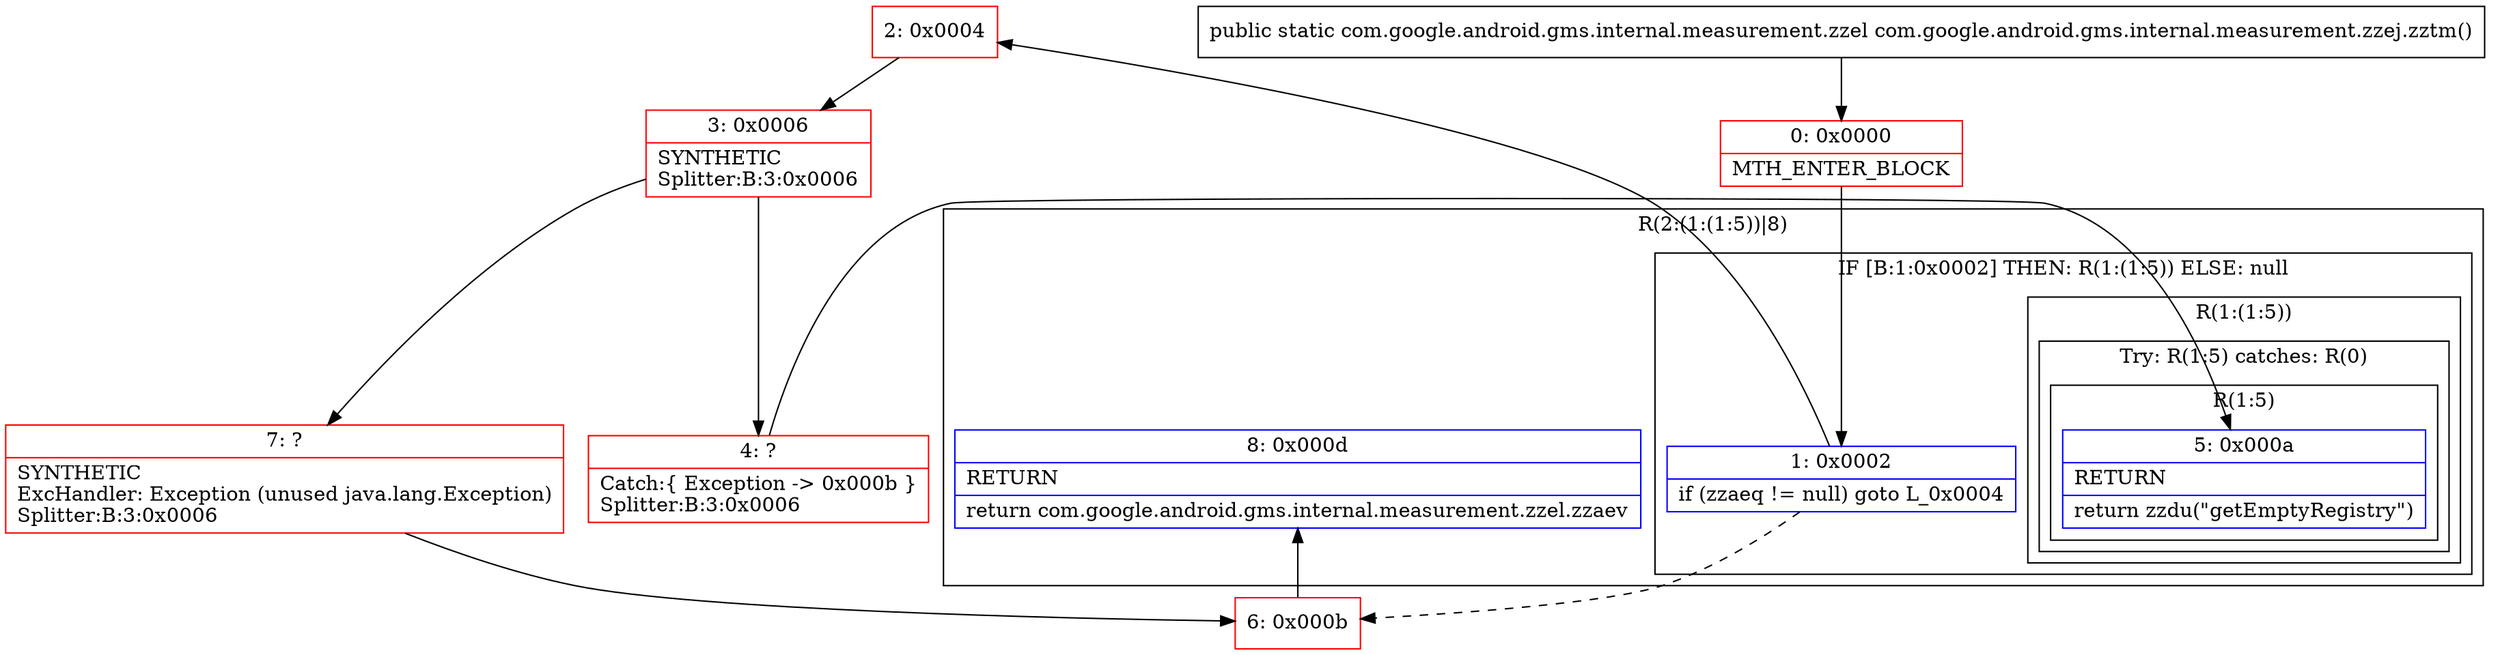 digraph "CFG forcom.google.android.gms.internal.measurement.zzej.zztm()Lcom\/google\/android\/gms\/internal\/measurement\/zzel;" {
subgraph cluster_Region_269947636 {
label = "R(2:(1:(1:5))|8)";
node [shape=record,color=blue];
subgraph cluster_IfRegion_494814172 {
label = "IF [B:1:0x0002] THEN: R(1:(1:5)) ELSE: null";
node [shape=record,color=blue];
Node_1 [shape=record,label="{1\:\ 0x0002|if (zzaeq != null) goto L_0x0004\l}"];
subgraph cluster_Region_256086869 {
label = "R(1:(1:5))";
node [shape=record,color=blue];
subgraph cluster_TryCatchRegion_906252970 {
label = "Try: R(1:5) catches: R(0)";
node [shape=record,color=blue];
subgraph cluster_Region_506226220 {
label = "R(1:5)";
node [shape=record,color=blue];
Node_5 [shape=record,label="{5\:\ 0x000a|RETURN\l|return zzdu(\"getEmptyRegistry\")\l}"];
}
subgraph cluster_Region_1906554518 {
label = "R(0) | ExcHandler: Exception (unused java.lang.Exception)\l";
node [shape=record,color=blue];
}
}
}
}
Node_8 [shape=record,label="{8\:\ 0x000d|RETURN\l|return com.google.android.gms.internal.measurement.zzel.zzaev\l}"];
}
subgraph cluster_Region_1906554518 {
label = "R(0) | ExcHandler: Exception (unused java.lang.Exception)\l";
node [shape=record,color=blue];
}
Node_0 [shape=record,color=red,label="{0\:\ 0x0000|MTH_ENTER_BLOCK\l}"];
Node_2 [shape=record,color=red,label="{2\:\ 0x0004}"];
Node_3 [shape=record,color=red,label="{3\:\ 0x0006|SYNTHETIC\lSplitter:B:3:0x0006\l}"];
Node_4 [shape=record,color=red,label="{4\:\ ?|Catch:\{ Exception \-\> 0x000b \}\lSplitter:B:3:0x0006\l}"];
Node_6 [shape=record,color=red,label="{6\:\ 0x000b}"];
Node_7 [shape=record,color=red,label="{7\:\ ?|SYNTHETIC\lExcHandler: Exception (unused java.lang.Exception)\lSplitter:B:3:0x0006\l}"];
MethodNode[shape=record,label="{public static com.google.android.gms.internal.measurement.zzel com.google.android.gms.internal.measurement.zzej.zztm() }"];
MethodNode -> Node_0;
Node_1 -> Node_2;
Node_1 -> Node_6[style=dashed];
Node_0 -> Node_1;
Node_2 -> Node_3;
Node_3 -> Node_4;
Node_3 -> Node_7;
Node_4 -> Node_5;
Node_6 -> Node_8;
Node_7 -> Node_6;
}

